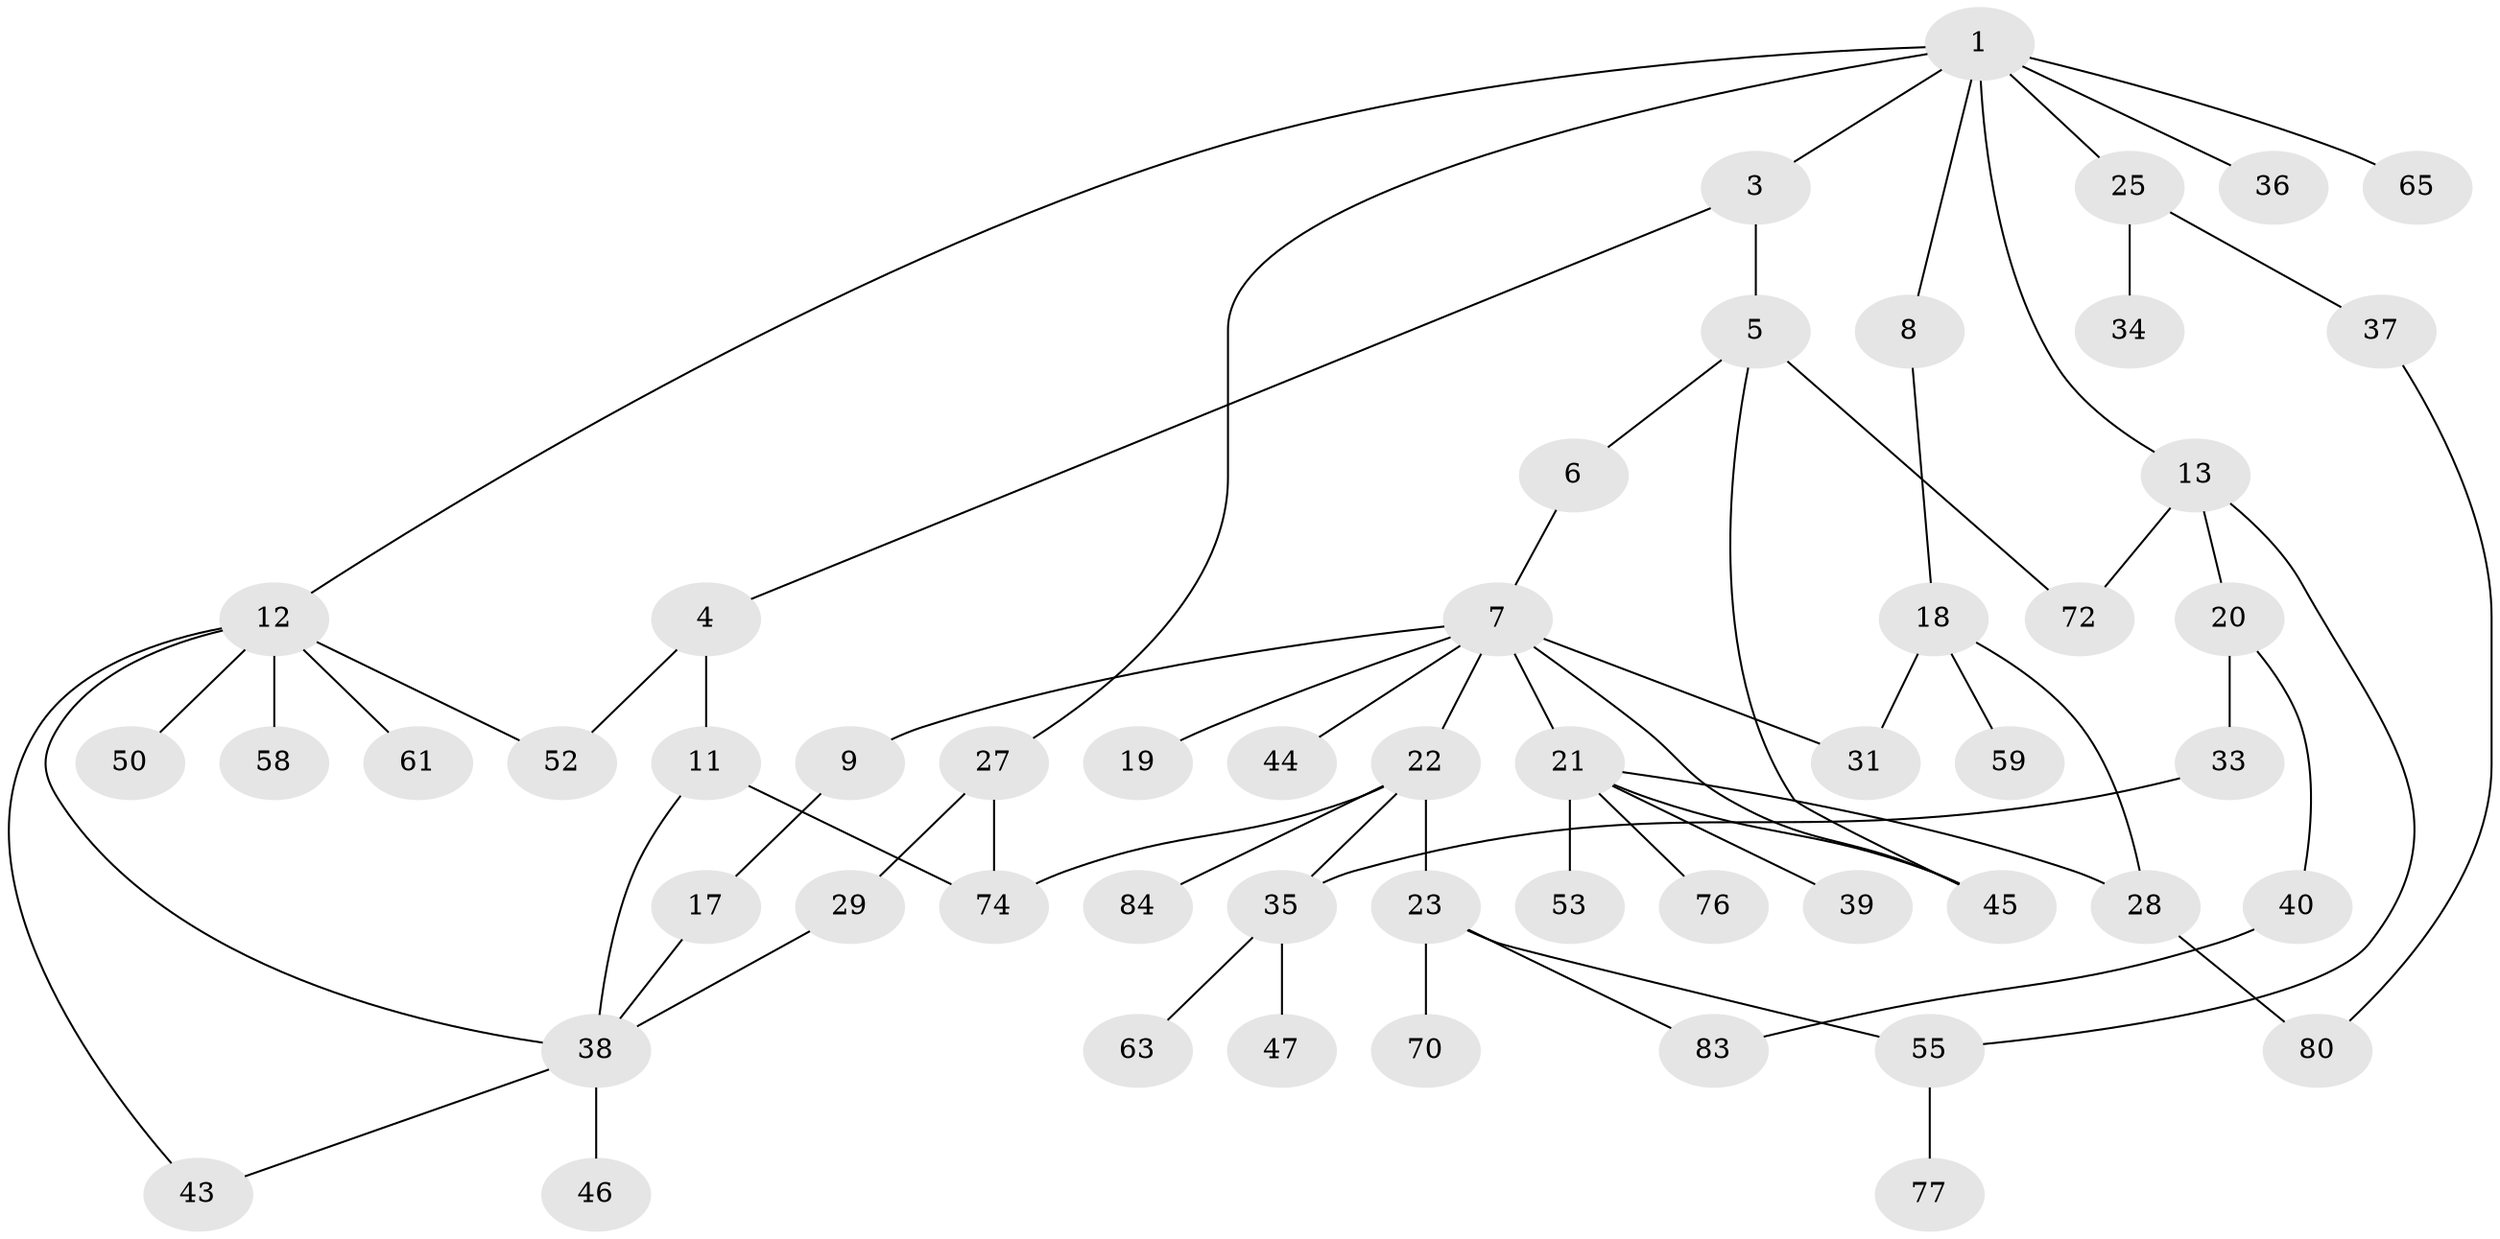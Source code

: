 // Generated by graph-tools (version 1.1) at 2025/23/03/03/25 07:23:31]
// undirected, 53 vertices, 68 edges
graph export_dot {
graph [start="1"]
  node [color=gray90,style=filled];
  1 [super="+2"];
  3;
  4 [super="+10"];
  5 [super="+42"];
  6 [super="+16"];
  7 [super="+15"];
  8;
  9 [super="+69"];
  11 [super="+71"];
  12 [super="+14"];
  13;
  17 [super="+68"];
  18 [super="+54"];
  19;
  20 [super="+24"];
  21 [super="+32"];
  22 [super="+57"];
  23 [super="+26"];
  25;
  27 [super="+51"];
  28 [super="+30"];
  29 [super="+79"];
  31 [super="+60"];
  33;
  34 [super="+64"];
  35 [super="+41"];
  36;
  37 [super="+67"];
  38 [super="+49"];
  39;
  40 [super="+75"];
  43 [super="+66"];
  44 [super="+73"];
  45 [super="+48"];
  46;
  47;
  50;
  52 [super="+82"];
  53;
  55 [super="+56"];
  58;
  59;
  61 [super="+62"];
  63;
  65;
  70 [super="+81"];
  72;
  74 [super="+78"];
  76;
  77;
  80;
  83;
  84;
  1 -- 3;
  1 -- 12;
  1 -- 25;
  1 -- 36;
  1 -- 65;
  1 -- 8;
  1 -- 27;
  1 -- 13;
  3 -- 4;
  3 -- 5;
  4 -- 11;
  4 -- 52;
  5 -- 6;
  5 -- 72;
  5 -- 45;
  6 -- 7;
  7 -- 9;
  7 -- 19;
  7 -- 21;
  7 -- 44;
  7 -- 31;
  7 -- 22;
  7 -- 45;
  8 -- 18;
  9 -- 17;
  11 -- 74;
  11 -- 38;
  12 -- 38;
  12 -- 52;
  12 -- 58;
  12 -- 61;
  12 -- 50;
  12 -- 43;
  13 -- 20;
  13 -- 55;
  13 -- 72;
  17 -- 38;
  18 -- 31;
  18 -- 59;
  18 -- 28;
  20 -- 33;
  20 -- 40;
  21 -- 28 [weight=2];
  21 -- 39;
  21 -- 53;
  21 -- 45;
  21 -- 76;
  22 -- 23;
  22 -- 35;
  22 -- 74;
  22 -- 84;
  23 -- 70;
  23 -- 83;
  23 -- 55;
  25 -- 34;
  25 -- 37;
  27 -- 29;
  27 -- 74;
  28 -- 80;
  29 -- 38;
  33 -- 35;
  35 -- 63;
  35 -- 47;
  37 -- 80;
  38 -- 43;
  38 -- 46;
  40 -- 83;
  55 -- 77;
}
